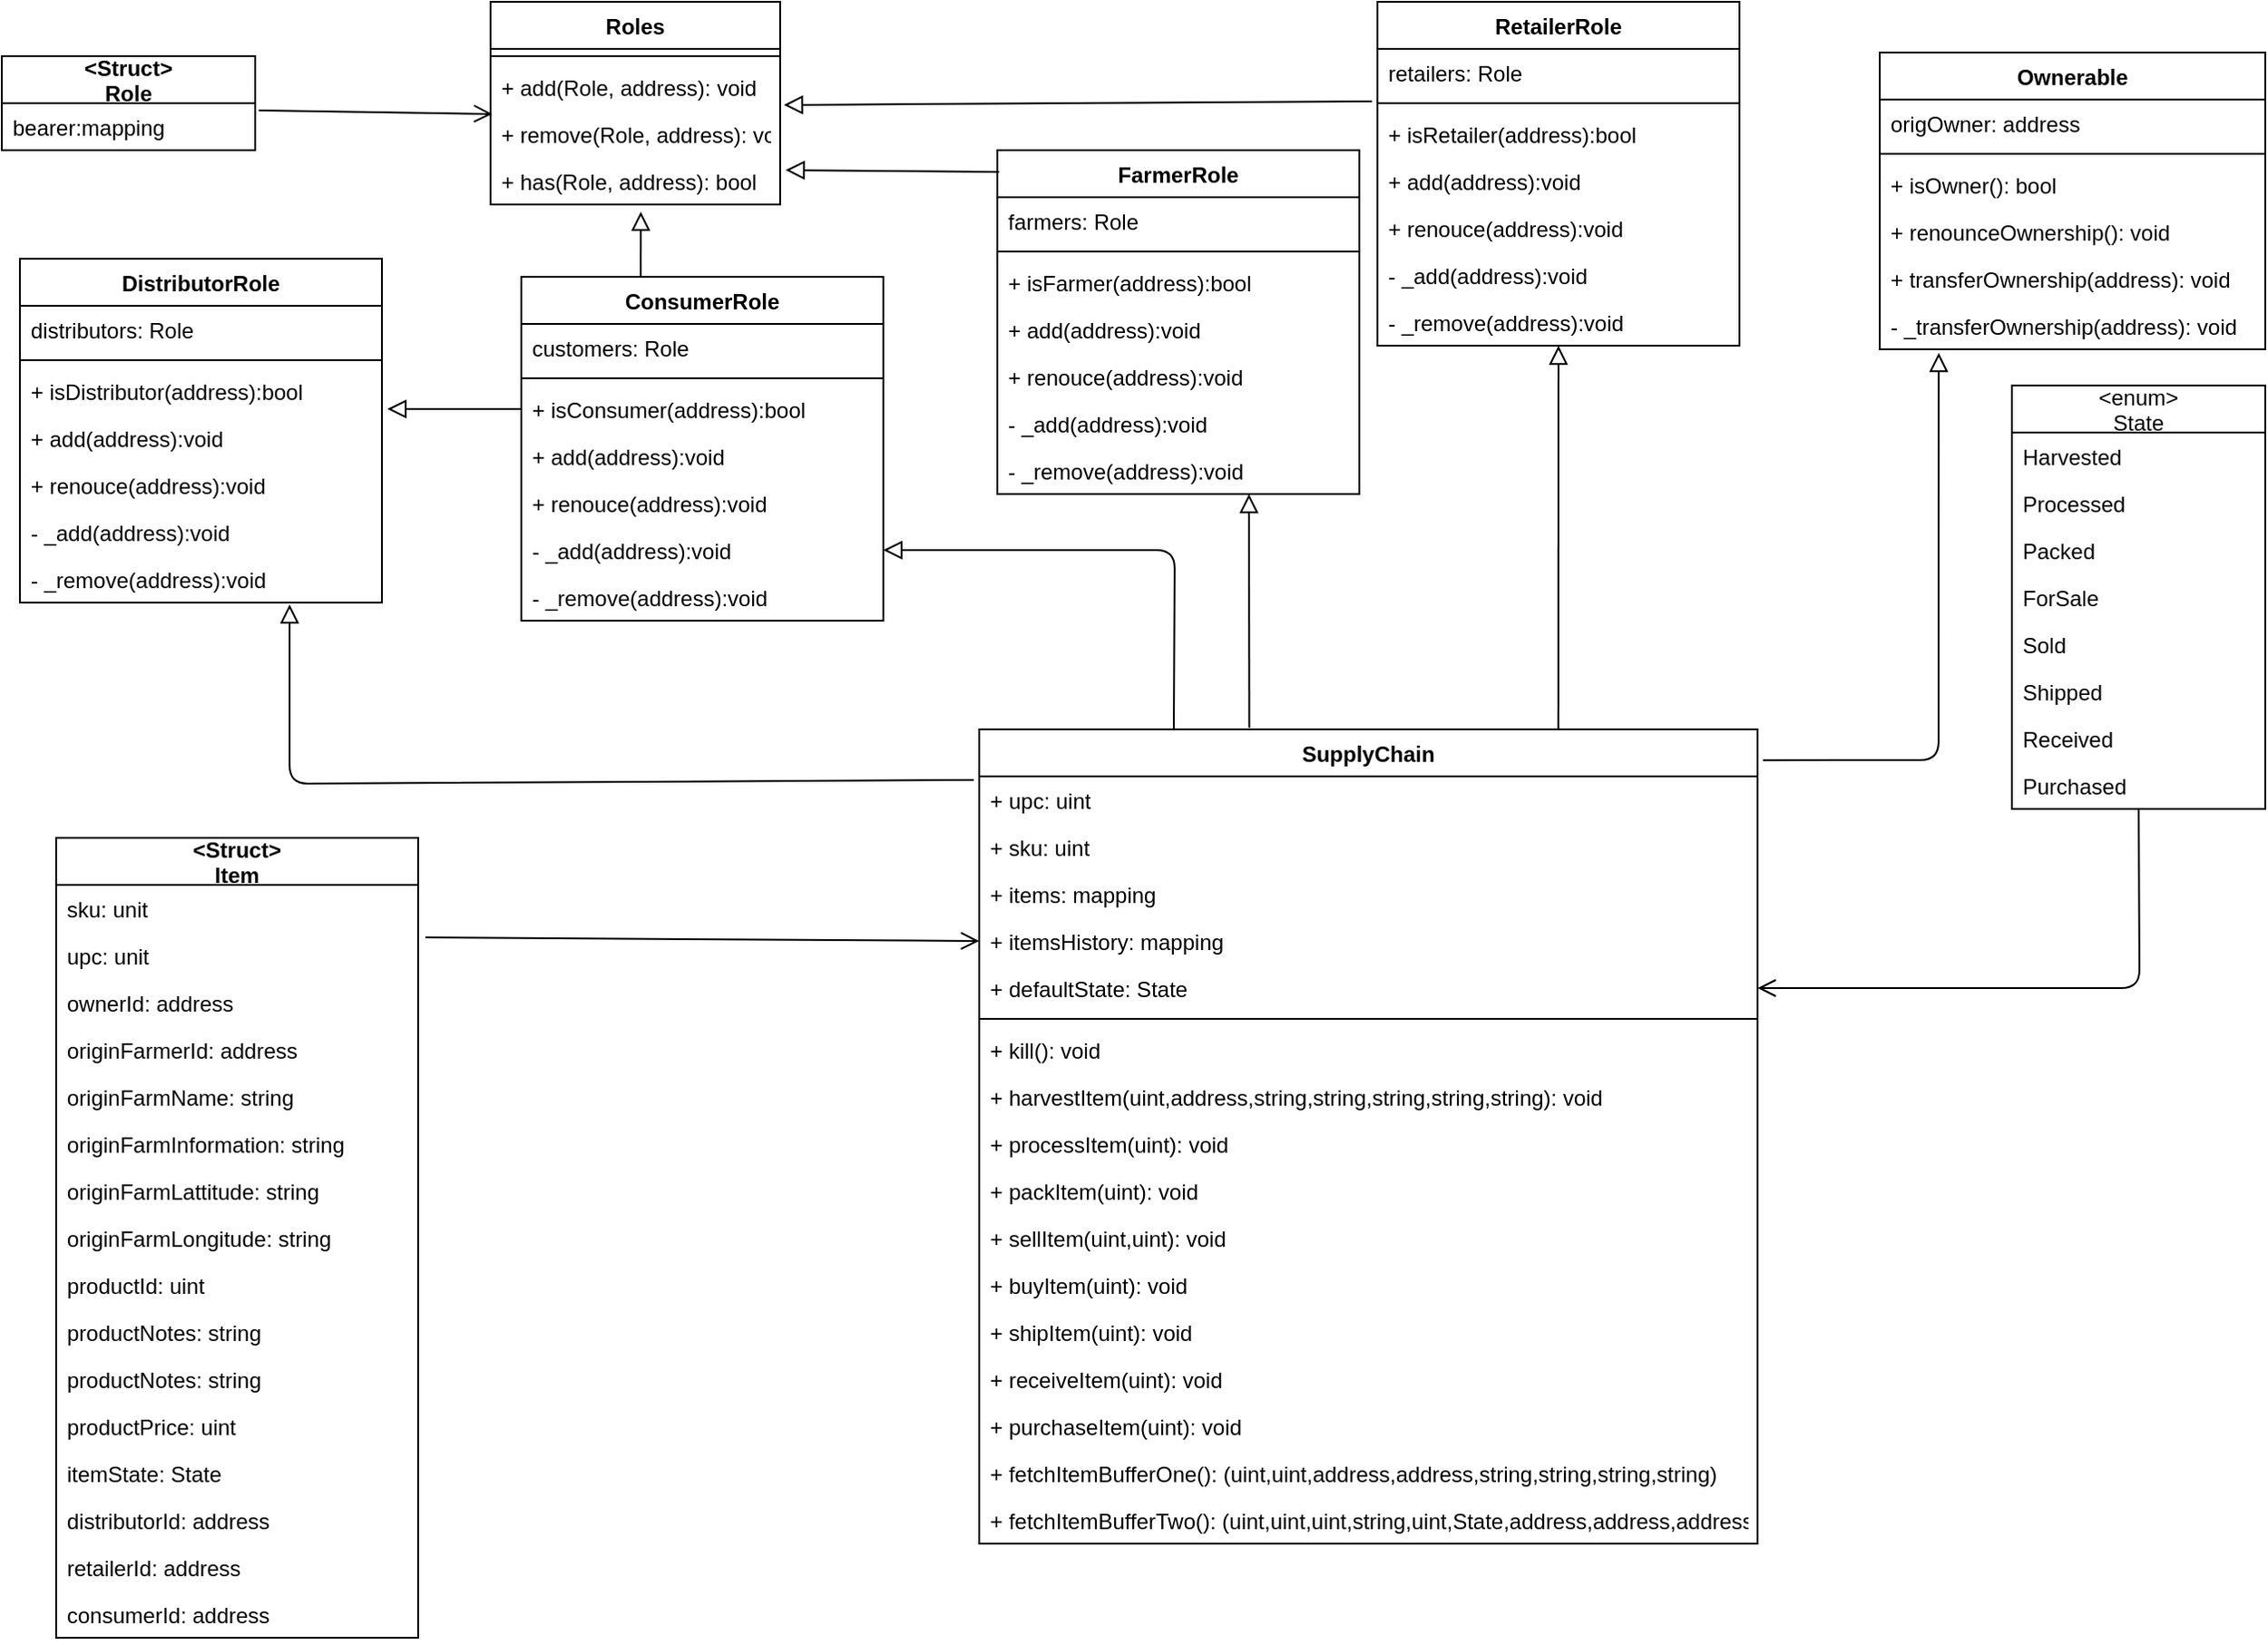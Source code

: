 <mxfile version="14.9.6" type="device"><diagram id="C5RBs43oDa-KdzZeNtuy" name="Page-1"><mxGraphModel dx="2249" dy="822" grid="1" gridSize="10" guides="1" tooltips="1" connect="1" arrows="1" fold="1" page="1" pageScale="1" pageWidth="827" pageHeight="1169" math="0" shadow="0"><root><mxCell id="WIyWlLk6GJQsqaUBKTNV-0"/><mxCell id="WIyWlLk6GJQsqaUBKTNV-1" parent="WIyWlLk6GJQsqaUBKTNV-0"/><mxCell id="5H7TeRMZDNJj12u2pfDY-5" value="Ownerable" style="swimlane;fontStyle=1;align=center;verticalAlign=top;childLayout=stackLayout;horizontal=1;startSize=26;horizontalStack=0;resizeParent=1;resizeParentMax=0;resizeLast=0;collapsible=1;marginBottom=0;" vertex="1" parent="WIyWlLk6GJQsqaUBKTNV-1"><mxGeometry x="237.5" y="66" width="213" height="164" as="geometry"/></mxCell><mxCell id="5H7TeRMZDNJj12u2pfDY-6" value="origOwner: address" style="text;strokeColor=none;fillColor=none;align=left;verticalAlign=top;spacingLeft=4;spacingRight=4;overflow=hidden;rotatable=0;points=[[0,0.5],[1,0.5]];portConstraint=eastwest;" vertex="1" parent="5H7TeRMZDNJj12u2pfDY-5"><mxGeometry y="26" width="213" height="26" as="geometry"/></mxCell><mxCell id="5H7TeRMZDNJj12u2pfDY-7" value="" style="line;strokeWidth=1;fillColor=none;align=left;verticalAlign=middle;spacingTop=-1;spacingLeft=3;spacingRight=3;rotatable=0;labelPosition=right;points=[];portConstraint=eastwest;" vertex="1" parent="5H7TeRMZDNJj12u2pfDY-5"><mxGeometry y="52" width="213" height="8" as="geometry"/></mxCell><mxCell id="5H7TeRMZDNJj12u2pfDY-8" value="+ isOwner(): bool&#10;" style="text;strokeColor=none;fillColor=none;align=left;verticalAlign=top;spacingLeft=4;spacingRight=4;overflow=hidden;rotatable=0;points=[[0,0.5],[1,0.5]];portConstraint=eastwest;" vertex="1" parent="5H7TeRMZDNJj12u2pfDY-5"><mxGeometry y="60" width="213" height="26" as="geometry"/></mxCell><mxCell id="5H7TeRMZDNJj12u2pfDY-11" value="+ renounceOwnership(): void" style="text;strokeColor=none;fillColor=none;align=left;verticalAlign=top;spacingLeft=4;spacingRight=4;overflow=hidden;rotatable=0;points=[[0,0.5],[1,0.5]];portConstraint=eastwest;" vertex="1" parent="5H7TeRMZDNJj12u2pfDY-5"><mxGeometry y="86" width="213" height="26" as="geometry"/></mxCell><mxCell id="5H7TeRMZDNJj12u2pfDY-12" value="+ transferOwnership(address): void" style="text;strokeColor=none;fillColor=none;align=left;verticalAlign=top;spacingLeft=4;spacingRight=4;overflow=hidden;rotatable=0;points=[[0,0.5],[1,0.5]];portConstraint=eastwest;" vertex="1" parent="5H7TeRMZDNJj12u2pfDY-5"><mxGeometry y="112" width="213" height="26" as="geometry"/></mxCell><mxCell id="5H7TeRMZDNJj12u2pfDY-13" value="- _transferOwnership(address): void" style="text;strokeColor=none;fillColor=none;align=left;verticalAlign=top;spacingLeft=4;spacingRight=4;overflow=hidden;rotatable=0;points=[[0,0.5],[1,0.5]];portConstraint=eastwest;" vertex="1" parent="5H7TeRMZDNJj12u2pfDY-5"><mxGeometry y="138" width="213" height="26" as="geometry"/></mxCell><mxCell id="5H7TeRMZDNJj12u2pfDY-21" value="Roles" style="swimlane;fontStyle=1;align=center;verticalAlign=top;childLayout=stackLayout;horizontal=1;startSize=26;horizontalStack=0;resizeParent=1;resizeParentMax=0;resizeLast=0;collapsible=1;marginBottom=0;" vertex="1" parent="WIyWlLk6GJQsqaUBKTNV-1"><mxGeometry x="-530" y="38" width="160" height="112" as="geometry"/></mxCell><mxCell id="5H7TeRMZDNJj12u2pfDY-23" value="" style="line;strokeWidth=1;fillColor=none;align=left;verticalAlign=middle;spacingTop=-1;spacingLeft=3;spacingRight=3;rotatable=0;labelPosition=right;points=[];portConstraint=eastwest;" vertex="1" parent="5H7TeRMZDNJj12u2pfDY-21"><mxGeometry y="26" width="160" height="8" as="geometry"/></mxCell><mxCell id="5H7TeRMZDNJj12u2pfDY-24" value="+ add(Role, address): void" style="text;strokeColor=none;fillColor=none;align=left;verticalAlign=top;spacingLeft=4;spacingRight=4;overflow=hidden;rotatable=0;points=[[0,0.5],[1,0.5]];portConstraint=eastwest;" vertex="1" parent="5H7TeRMZDNJj12u2pfDY-21"><mxGeometry y="34" width="160" height="26" as="geometry"/></mxCell><mxCell id="5H7TeRMZDNJj12u2pfDY-25" value="+ remove(Role, address): void" style="text;strokeColor=none;fillColor=none;align=left;verticalAlign=top;spacingLeft=4;spacingRight=4;overflow=hidden;rotatable=0;points=[[0,0.5],[1,0.5]];portConstraint=eastwest;" vertex="1" parent="5H7TeRMZDNJj12u2pfDY-21"><mxGeometry y="60" width="160" height="26" as="geometry"/></mxCell><mxCell id="5H7TeRMZDNJj12u2pfDY-26" value="+ has(Role, address): bool" style="text;strokeColor=none;fillColor=none;align=left;verticalAlign=top;spacingLeft=4;spacingRight=4;overflow=hidden;rotatable=0;points=[[0,0.5],[1,0.5]];portConstraint=eastwest;" vertex="1" parent="5H7TeRMZDNJj12u2pfDY-21"><mxGeometry y="86" width="160" height="26" as="geometry"/></mxCell><mxCell id="5H7TeRMZDNJj12u2pfDY-27" value="&lt;Struct&gt;&#10;Role" style="swimlane;fontStyle=1;childLayout=stackLayout;horizontal=1;startSize=26;fillColor=none;horizontalStack=0;resizeParent=1;resizeParentMax=0;resizeLast=0;collapsible=1;marginBottom=0;" vertex="1" parent="WIyWlLk6GJQsqaUBKTNV-1"><mxGeometry x="-800" y="68" width="140" height="52" as="geometry"/></mxCell><mxCell id="5H7TeRMZDNJj12u2pfDY-28" value="bearer:mapping" style="text;strokeColor=none;fillColor=none;align=left;verticalAlign=top;spacingLeft=4;spacingRight=4;overflow=hidden;rotatable=0;points=[[0,0.5],[1,0.5]];portConstraint=eastwest;" vertex="1" parent="5H7TeRMZDNJj12u2pfDY-27"><mxGeometry y="26" width="140" height="26" as="geometry"/></mxCell><mxCell id="5H7TeRMZDNJj12u2pfDY-31" value="ConsumerRole" style="swimlane;fontStyle=1;align=center;verticalAlign=top;childLayout=stackLayout;horizontal=1;startSize=26;horizontalStack=0;resizeParent=1;resizeParentMax=0;resizeLast=0;collapsible=1;marginBottom=0;" vertex="1" parent="WIyWlLk6GJQsqaUBKTNV-1"><mxGeometry x="-513" y="190" width="200" height="190" as="geometry"/></mxCell><mxCell id="5H7TeRMZDNJj12u2pfDY-32" value="customers: Role" style="text;strokeColor=none;fillColor=none;align=left;verticalAlign=top;spacingLeft=4;spacingRight=4;overflow=hidden;rotatable=0;points=[[0,0.5],[1,0.5]];portConstraint=eastwest;" vertex="1" parent="5H7TeRMZDNJj12u2pfDY-31"><mxGeometry y="26" width="200" height="26" as="geometry"/></mxCell><mxCell id="5H7TeRMZDNJj12u2pfDY-33" value="" style="line;strokeWidth=1;fillColor=none;align=left;verticalAlign=middle;spacingTop=-1;spacingLeft=3;spacingRight=3;rotatable=0;labelPosition=right;points=[];portConstraint=eastwest;" vertex="1" parent="5H7TeRMZDNJj12u2pfDY-31"><mxGeometry y="52" width="200" height="8" as="geometry"/></mxCell><mxCell id="5H7TeRMZDNJj12u2pfDY-39" value="+ isConsumer(address):bool" style="text;strokeColor=none;fillColor=none;align=left;verticalAlign=top;spacingLeft=4;spacingRight=4;overflow=hidden;rotatable=0;points=[[0,0.5],[1,0.5]];portConstraint=eastwest;" vertex="1" parent="5H7TeRMZDNJj12u2pfDY-31"><mxGeometry y="60" width="200" height="26" as="geometry"/></mxCell><mxCell id="5H7TeRMZDNJj12u2pfDY-34" value="+ add(address):void&#10;" style="text;strokeColor=none;fillColor=none;align=left;verticalAlign=top;spacingLeft=4;spacingRight=4;overflow=hidden;rotatable=0;points=[[0,0.5],[1,0.5]];portConstraint=eastwest;" vertex="1" parent="5H7TeRMZDNJj12u2pfDY-31"><mxGeometry y="86" width="200" height="26" as="geometry"/></mxCell><mxCell id="5H7TeRMZDNJj12u2pfDY-41" value="+ renouce(address):void" style="text;strokeColor=none;fillColor=none;align=left;verticalAlign=top;spacingLeft=4;spacingRight=4;overflow=hidden;rotatable=0;points=[[0,0.5],[1,0.5]];portConstraint=eastwest;" vertex="1" parent="5H7TeRMZDNJj12u2pfDY-31"><mxGeometry y="112" width="200" height="26" as="geometry"/></mxCell><mxCell id="5H7TeRMZDNJj12u2pfDY-40" value="- _add(address):void" style="text;strokeColor=none;fillColor=none;align=left;verticalAlign=top;spacingLeft=4;spacingRight=4;overflow=hidden;rotatable=0;points=[[0,0.5],[1,0.5]];portConstraint=eastwest;" vertex="1" parent="5H7TeRMZDNJj12u2pfDY-31"><mxGeometry y="138" width="200" height="26" as="geometry"/></mxCell><mxCell id="5H7TeRMZDNJj12u2pfDY-42" value="- _remove(address):void" style="text;strokeColor=none;fillColor=none;align=left;verticalAlign=top;spacingLeft=4;spacingRight=4;overflow=hidden;rotatable=0;points=[[0,0.5],[1,0.5]];portConstraint=eastwest;" vertex="1" parent="5H7TeRMZDNJj12u2pfDY-31"><mxGeometry y="164" width="200" height="26" as="geometry"/></mxCell><mxCell id="5H7TeRMZDNJj12u2pfDY-43" value="DistributorRole" style="swimlane;fontStyle=1;align=center;verticalAlign=top;childLayout=stackLayout;horizontal=1;startSize=26;horizontalStack=0;resizeParent=1;resizeParentMax=0;resizeLast=0;collapsible=1;marginBottom=0;" vertex="1" parent="WIyWlLk6GJQsqaUBKTNV-1"><mxGeometry x="-790" y="180" width="200" height="190" as="geometry"/></mxCell><mxCell id="5H7TeRMZDNJj12u2pfDY-44" value="distributors: Role" style="text;strokeColor=none;fillColor=none;align=left;verticalAlign=top;spacingLeft=4;spacingRight=4;overflow=hidden;rotatable=0;points=[[0,0.5],[1,0.5]];portConstraint=eastwest;" vertex="1" parent="5H7TeRMZDNJj12u2pfDY-43"><mxGeometry y="26" width="200" height="26" as="geometry"/></mxCell><mxCell id="5H7TeRMZDNJj12u2pfDY-45" value="" style="line;strokeWidth=1;fillColor=none;align=left;verticalAlign=middle;spacingTop=-1;spacingLeft=3;spacingRight=3;rotatable=0;labelPosition=right;points=[];portConstraint=eastwest;" vertex="1" parent="5H7TeRMZDNJj12u2pfDY-43"><mxGeometry y="52" width="200" height="8" as="geometry"/></mxCell><mxCell id="5H7TeRMZDNJj12u2pfDY-46" value="+ isDistributor(address):bool" style="text;strokeColor=none;fillColor=none;align=left;verticalAlign=top;spacingLeft=4;spacingRight=4;overflow=hidden;rotatable=0;points=[[0,0.5],[1,0.5]];portConstraint=eastwest;" vertex="1" parent="5H7TeRMZDNJj12u2pfDY-43"><mxGeometry y="60" width="200" height="26" as="geometry"/></mxCell><mxCell id="5H7TeRMZDNJj12u2pfDY-47" value="+ add(address):void&#10;" style="text;strokeColor=none;fillColor=none;align=left;verticalAlign=top;spacingLeft=4;spacingRight=4;overflow=hidden;rotatable=0;points=[[0,0.5],[1,0.5]];portConstraint=eastwest;" vertex="1" parent="5H7TeRMZDNJj12u2pfDY-43"><mxGeometry y="86" width="200" height="26" as="geometry"/></mxCell><mxCell id="5H7TeRMZDNJj12u2pfDY-48" value="+ renouce(address):void" style="text;strokeColor=none;fillColor=none;align=left;verticalAlign=top;spacingLeft=4;spacingRight=4;overflow=hidden;rotatable=0;points=[[0,0.5],[1,0.5]];portConstraint=eastwest;" vertex="1" parent="5H7TeRMZDNJj12u2pfDY-43"><mxGeometry y="112" width="200" height="26" as="geometry"/></mxCell><mxCell id="5H7TeRMZDNJj12u2pfDY-49" value="- _add(address):void" style="text;strokeColor=none;fillColor=none;align=left;verticalAlign=top;spacingLeft=4;spacingRight=4;overflow=hidden;rotatable=0;points=[[0,0.5],[1,0.5]];portConstraint=eastwest;" vertex="1" parent="5H7TeRMZDNJj12u2pfDY-43"><mxGeometry y="138" width="200" height="26" as="geometry"/></mxCell><mxCell id="5H7TeRMZDNJj12u2pfDY-50" value="- _remove(address):void" style="text;strokeColor=none;fillColor=none;align=left;verticalAlign=top;spacingLeft=4;spacingRight=4;overflow=hidden;rotatable=0;points=[[0,0.5],[1,0.5]];portConstraint=eastwest;" vertex="1" parent="5H7TeRMZDNJj12u2pfDY-43"><mxGeometry y="164" width="200" height="26" as="geometry"/></mxCell><mxCell id="5H7TeRMZDNJj12u2pfDY-51" value="RetailerRole" style="swimlane;fontStyle=1;align=center;verticalAlign=top;childLayout=stackLayout;horizontal=1;startSize=26;horizontalStack=0;resizeParent=1;resizeParentMax=0;resizeLast=0;collapsible=1;marginBottom=0;" vertex="1" parent="WIyWlLk6GJQsqaUBKTNV-1"><mxGeometry x="-40" y="38" width="200" height="190" as="geometry"/></mxCell><mxCell id="5H7TeRMZDNJj12u2pfDY-52" value="retailers: Role" style="text;strokeColor=none;fillColor=none;align=left;verticalAlign=top;spacingLeft=4;spacingRight=4;overflow=hidden;rotatable=0;points=[[0,0.5],[1,0.5]];portConstraint=eastwest;" vertex="1" parent="5H7TeRMZDNJj12u2pfDY-51"><mxGeometry y="26" width="200" height="26" as="geometry"/></mxCell><mxCell id="5H7TeRMZDNJj12u2pfDY-53" value="" style="line;strokeWidth=1;fillColor=none;align=left;verticalAlign=middle;spacingTop=-1;spacingLeft=3;spacingRight=3;rotatable=0;labelPosition=right;points=[];portConstraint=eastwest;" vertex="1" parent="5H7TeRMZDNJj12u2pfDY-51"><mxGeometry y="52" width="200" height="8" as="geometry"/></mxCell><mxCell id="5H7TeRMZDNJj12u2pfDY-54" value="+ isRetailer(address):bool" style="text;strokeColor=none;fillColor=none;align=left;verticalAlign=top;spacingLeft=4;spacingRight=4;overflow=hidden;rotatable=0;points=[[0,0.5],[1,0.5]];portConstraint=eastwest;" vertex="1" parent="5H7TeRMZDNJj12u2pfDY-51"><mxGeometry y="60" width="200" height="26" as="geometry"/></mxCell><mxCell id="5H7TeRMZDNJj12u2pfDY-55" value="+ add(address):void&#10;" style="text;strokeColor=none;fillColor=none;align=left;verticalAlign=top;spacingLeft=4;spacingRight=4;overflow=hidden;rotatable=0;points=[[0,0.5],[1,0.5]];portConstraint=eastwest;" vertex="1" parent="5H7TeRMZDNJj12u2pfDY-51"><mxGeometry y="86" width="200" height="26" as="geometry"/></mxCell><mxCell id="5H7TeRMZDNJj12u2pfDY-56" value="+ renouce(address):void" style="text;strokeColor=none;fillColor=none;align=left;verticalAlign=top;spacingLeft=4;spacingRight=4;overflow=hidden;rotatable=0;points=[[0,0.5],[1,0.5]];portConstraint=eastwest;" vertex="1" parent="5H7TeRMZDNJj12u2pfDY-51"><mxGeometry y="112" width="200" height="26" as="geometry"/></mxCell><mxCell id="5H7TeRMZDNJj12u2pfDY-57" value="- _add(address):void" style="text;strokeColor=none;fillColor=none;align=left;verticalAlign=top;spacingLeft=4;spacingRight=4;overflow=hidden;rotatable=0;points=[[0,0.5],[1,0.5]];portConstraint=eastwest;" vertex="1" parent="5H7TeRMZDNJj12u2pfDY-51"><mxGeometry y="138" width="200" height="26" as="geometry"/></mxCell><mxCell id="5H7TeRMZDNJj12u2pfDY-58" value="- _remove(address):void" style="text;strokeColor=none;fillColor=none;align=left;verticalAlign=top;spacingLeft=4;spacingRight=4;overflow=hidden;rotatable=0;points=[[0,0.5],[1,0.5]];portConstraint=eastwest;" vertex="1" parent="5H7TeRMZDNJj12u2pfDY-51"><mxGeometry y="164" width="200" height="26" as="geometry"/></mxCell><mxCell id="5H7TeRMZDNJj12u2pfDY-59" value="FarmerRole" style="swimlane;fontStyle=1;align=center;verticalAlign=top;childLayout=stackLayout;horizontal=1;startSize=26;horizontalStack=0;resizeParent=1;resizeParentMax=0;resizeLast=0;collapsible=1;marginBottom=0;" vertex="1" parent="WIyWlLk6GJQsqaUBKTNV-1"><mxGeometry x="-250" y="120" width="200" height="190" as="geometry"/></mxCell><mxCell id="5H7TeRMZDNJj12u2pfDY-60" value="farmers: Role" style="text;strokeColor=none;fillColor=none;align=left;verticalAlign=top;spacingLeft=4;spacingRight=4;overflow=hidden;rotatable=0;points=[[0,0.5],[1,0.5]];portConstraint=eastwest;" vertex="1" parent="5H7TeRMZDNJj12u2pfDY-59"><mxGeometry y="26" width="200" height="26" as="geometry"/></mxCell><mxCell id="5H7TeRMZDNJj12u2pfDY-61" value="" style="line;strokeWidth=1;fillColor=none;align=left;verticalAlign=middle;spacingTop=-1;spacingLeft=3;spacingRight=3;rotatable=0;labelPosition=right;points=[];portConstraint=eastwest;" vertex="1" parent="5H7TeRMZDNJj12u2pfDY-59"><mxGeometry y="52" width="200" height="8" as="geometry"/></mxCell><mxCell id="5H7TeRMZDNJj12u2pfDY-62" value="+ isFarmer(address):bool" style="text;strokeColor=none;fillColor=none;align=left;verticalAlign=top;spacingLeft=4;spacingRight=4;overflow=hidden;rotatable=0;points=[[0,0.5],[1,0.5]];portConstraint=eastwest;" vertex="1" parent="5H7TeRMZDNJj12u2pfDY-59"><mxGeometry y="60" width="200" height="26" as="geometry"/></mxCell><mxCell id="5H7TeRMZDNJj12u2pfDY-63" value="+ add(address):void&#10;" style="text;strokeColor=none;fillColor=none;align=left;verticalAlign=top;spacingLeft=4;spacingRight=4;overflow=hidden;rotatable=0;points=[[0,0.5],[1,0.5]];portConstraint=eastwest;" vertex="1" parent="5H7TeRMZDNJj12u2pfDY-59"><mxGeometry y="86" width="200" height="26" as="geometry"/></mxCell><mxCell id="5H7TeRMZDNJj12u2pfDY-64" value="+ renouce(address):void" style="text;strokeColor=none;fillColor=none;align=left;verticalAlign=top;spacingLeft=4;spacingRight=4;overflow=hidden;rotatable=0;points=[[0,0.5],[1,0.5]];portConstraint=eastwest;" vertex="1" parent="5H7TeRMZDNJj12u2pfDY-59"><mxGeometry y="112" width="200" height="26" as="geometry"/></mxCell><mxCell id="5H7TeRMZDNJj12u2pfDY-65" value="- _add(address):void" style="text;strokeColor=none;fillColor=none;align=left;verticalAlign=top;spacingLeft=4;spacingRight=4;overflow=hidden;rotatable=0;points=[[0,0.5],[1,0.5]];portConstraint=eastwest;" vertex="1" parent="5H7TeRMZDNJj12u2pfDY-59"><mxGeometry y="138" width="200" height="26" as="geometry"/></mxCell><mxCell id="5H7TeRMZDNJj12u2pfDY-66" value="- _remove(address):void" style="text;strokeColor=none;fillColor=none;align=left;verticalAlign=top;spacingLeft=4;spacingRight=4;overflow=hidden;rotatable=0;points=[[0,0.5],[1,0.5]];portConstraint=eastwest;" vertex="1" parent="5H7TeRMZDNJj12u2pfDY-59"><mxGeometry y="164" width="200" height="26" as="geometry"/></mxCell><mxCell id="5H7TeRMZDNJj12u2pfDY-67" value="SupplyChain" style="swimlane;fontStyle=1;align=center;verticalAlign=top;childLayout=stackLayout;horizontal=1;startSize=26;horizontalStack=0;resizeParent=1;resizeParentMax=0;resizeLast=0;collapsible=1;marginBottom=0;" vertex="1" parent="WIyWlLk6GJQsqaUBKTNV-1"><mxGeometry x="-260" y="440" width="430" height="450" as="geometry"/></mxCell><mxCell id="5H7TeRMZDNJj12u2pfDY-68" value="+ upc: uint" style="text;strokeColor=none;fillColor=none;align=left;verticalAlign=top;spacingLeft=4;spacingRight=4;overflow=hidden;rotatable=0;points=[[0,0.5],[1,0.5]];portConstraint=eastwest;" vertex="1" parent="5H7TeRMZDNJj12u2pfDY-67"><mxGeometry y="26" width="430" height="26" as="geometry"/></mxCell><mxCell id="5H7TeRMZDNJj12u2pfDY-71" value="+ sku: uint" style="text;strokeColor=none;fillColor=none;align=left;verticalAlign=top;spacingLeft=4;spacingRight=4;overflow=hidden;rotatable=0;points=[[0,0.5],[1,0.5]];portConstraint=eastwest;" vertex="1" parent="5H7TeRMZDNJj12u2pfDY-67"><mxGeometry y="52" width="430" height="26" as="geometry"/></mxCell><mxCell id="5H7TeRMZDNJj12u2pfDY-72" value="+ items: mapping" style="text;strokeColor=none;fillColor=none;align=left;verticalAlign=top;spacingLeft=4;spacingRight=4;overflow=hidden;rotatable=0;points=[[0,0.5],[1,0.5]];portConstraint=eastwest;" vertex="1" parent="5H7TeRMZDNJj12u2pfDY-67"><mxGeometry y="78" width="430" height="26" as="geometry"/></mxCell><mxCell id="5H7TeRMZDNJj12u2pfDY-74" value="+ itemsHistory: mapping" style="text;strokeColor=none;fillColor=none;align=left;verticalAlign=top;spacingLeft=4;spacingRight=4;overflow=hidden;rotatable=0;points=[[0,0.5],[1,0.5]];portConstraint=eastwest;" vertex="1" parent="5H7TeRMZDNJj12u2pfDY-67"><mxGeometry y="104" width="430" height="26" as="geometry"/></mxCell><mxCell id="5H7TeRMZDNJj12u2pfDY-73" value="+ defaultState: State" style="text;strokeColor=none;fillColor=none;align=left;verticalAlign=top;spacingLeft=4;spacingRight=4;overflow=hidden;rotatable=0;points=[[0,0.5],[1,0.5]];portConstraint=eastwest;" vertex="1" parent="5H7TeRMZDNJj12u2pfDY-67"><mxGeometry y="130" width="430" height="26" as="geometry"/></mxCell><mxCell id="5H7TeRMZDNJj12u2pfDY-69" value="" style="line;strokeWidth=1;fillColor=none;align=left;verticalAlign=middle;spacingTop=-1;spacingLeft=3;spacingRight=3;rotatable=0;labelPosition=right;points=[];portConstraint=eastwest;" vertex="1" parent="5H7TeRMZDNJj12u2pfDY-67"><mxGeometry y="156" width="430" height="8" as="geometry"/></mxCell><mxCell id="5H7TeRMZDNJj12u2pfDY-70" value="+ kill(): void" style="text;strokeColor=none;fillColor=none;align=left;verticalAlign=top;spacingLeft=4;spacingRight=4;overflow=hidden;rotatable=0;points=[[0,0.5],[1,0.5]];portConstraint=eastwest;" vertex="1" parent="5H7TeRMZDNJj12u2pfDY-67"><mxGeometry y="164" width="430" height="26" as="geometry"/></mxCell><mxCell id="5H7TeRMZDNJj12u2pfDY-101" value="+ harvestItem(uint,address,string,string,string,string,string): void" style="text;strokeColor=none;fillColor=none;align=left;verticalAlign=top;spacingLeft=4;spacingRight=4;overflow=hidden;rotatable=0;points=[[0,0.5],[1,0.5]];portConstraint=eastwest;" vertex="1" parent="5H7TeRMZDNJj12u2pfDY-67"><mxGeometry y="190" width="430" height="26" as="geometry"/></mxCell><mxCell id="5H7TeRMZDNJj12u2pfDY-102" value="+ processItem(uint): void" style="text;strokeColor=none;fillColor=none;align=left;verticalAlign=top;spacingLeft=4;spacingRight=4;overflow=hidden;rotatable=0;points=[[0,0.5],[1,0.5]];portConstraint=eastwest;" vertex="1" parent="5H7TeRMZDNJj12u2pfDY-67"><mxGeometry y="216" width="430" height="26" as="geometry"/></mxCell><mxCell id="5H7TeRMZDNJj12u2pfDY-104" value="+ packItem(uint): void" style="text;strokeColor=none;fillColor=none;align=left;verticalAlign=top;spacingLeft=4;spacingRight=4;overflow=hidden;rotatable=0;points=[[0,0.5],[1,0.5]];portConstraint=eastwest;" vertex="1" parent="5H7TeRMZDNJj12u2pfDY-67"><mxGeometry y="242" width="430" height="26" as="geometry"/></mxCell><mxCell id="5H7TeRMZDNJj12u2pfDY-105" value="+ sellItem(uint,uint): void" style="text;strokeColor=none;fillColor=none;align=left;verticalAlign=top;spacingLeft=4;spacingRight=4;overflow=hidden;rotatable=0;points=[[0,0.5],[1,0.5]];portConstraint=eastwest;" vertex="1" parent="5H7TeRMZDNJj12u2pfDY-67"><mxGeometry y="268" width="430" height="26" as="geometry"/></mxCell><mxCell id="5H7TeRMZDNJj12u2pfDY-106" value="+ buyItem(uint): void" style="text;strokeColor=none;fillColor=none;align=left;verticalAlign=top;spacingLeft=4;spacingRight=4;overflow=hidden;rotatable=0;points=[[0,0.5],[1,0.5]];portConstraint=eastwest;" vertex="1" parent="5H7TeRMZDNJj12u2pfDY-67"><mxGeometry y="294" width="430" height="26" as="geometry"/></mxCell><mxCell id="5H7TeRMZDNJj12u2pfDY-103" value="+ shipItem(uint): void" style="text;strokeColor=none;fillColor=none;align=left;verticalAlign=top;spacingLeft=4;spacingRight=4;overflow=hidden;rotatable=0;points=[[0,0.5],[1,0.5]];portConstraint=eastwest;" vertex="1" parent="5H7TeRMZDNJj12u2pfDY-67"><mxGeometry y="320" width="430" height="26" as="geometry"/></mxCell><mxCell id="5H7TeRMZDNJj12u2pfDY-108" value="+ receiveItem(uint): void" style="text;strokeColor=none;fillColor=none;align=left;verticalAlign=top;spacingLeft=4;spacingRight=4;overflow=hidden;rotatable=0;points=[[0,0.5],[1,0.5]];portConstraint=eastwest;" vertex="1" parent="5H7TeRMZDNJj12u2pfDY-67"><mxGeometry y="346" width="430" height="26" as="geometry"/></mxCell><mxCell id="5H7TeRMZDNJj12u2pfDY-109" value="+ purchaseItem(uint): void" style="text;strokeColor=none;fillColor=none;align=left;verticalAlign=top;spacingLeft=4;spacingRight=4;overflow=hidden;rotatable=0;points=[[0,0.5],[1,0.5]];portConstraint=eastwest;" vertex="1" parent="5H7TeRMZDNJj12u2pfDY-67"><mxGeometry y="372" width="430" height="26" as="geometry"/></mxCell><mxCell id="5H7TeRMZDNJj12u2pfDY-107" value="+ fetchItemBufferOne(): (uint,uint,address,address,string,string,string,string)" style="text;strokeColor=none;fillColor=none;align=left;verticalAlign=top;spacingLeft=4;spacingRight=4;overflow=hidden;rotatable=0;points=[[0,0.5],[1,0.5]];portConstraint=eastwest;" vertex="1" parent="5H7TeRMZDNJj12u2pfDY-67"><mxGeometry y="398" width="430" height="26" as="geometry"/></mxCell><mxCell id="5H7TeRMZDNJj12u2pfDY-110" value="+ fetchItemBufferTwo(): (uint,uint,uint,string,uint,State,address,address,address)" style="text;strokeColor=none;fillColor=none;align=left;verticalAlign=top;spacingLeft=4;spacingRight=4;overflow=hidden;rotatable=0;points=[[0,0.5],[1,0.5]];portConstraint=eastwest;" vertex="1" parent="5H7TeRMZDNJj12u2pfDY-67"><mxGeometry y="424" width="430" height="26" as="geometry"/></mxCell><mxCell id="5H7TeRMZDNJj12u2pfDY-75" value="&lt;enum&gt;&#10;State" style="swimlane;fontStyle=0;childLayout=stackLayout;horizontal=1;startSize=26;fillColor=none;horizontalStack=0;resizeParent=1;resizeParentMax=0;resizeLast=0;collapsible=1;marginBottom=0;" vertex="1" parent="WIyWlLk6GJQsqaUBKTNV-1"><mxGeometry x="310.5" y="250" width="140" height="234" as="geometry"/></mxCell><mxCell id="5H7TeRMZDNJj12u2pfDY-76" value="Harvested" style="text;strokeColor=none;fillColor=none;align=left;verticalAlign=top;spacingLeft=4;spacingRight=4;overflow=hidden;rotatable=0;points=[[0,0.5],[1,0.5]];portConstraint=eastwest;" vertex="1" parent="5H7TeRMZDNJj12u2pfDY-75"><mxGeometry y="26" width="140" height="26" as="geometry"/></mxCell><mxCell id="5H7TeRMZDNJj12u2pfDY-77" value="Processed" style="text;strokeColor=none;fillColor=none;align=left;verticalAlign=top;spacingLeft=4;spacingRight=4;overflow=hidden;rotatable=0;points=[[0,0.5],[1,0.5]];portConstraint=eastwest;" vertex="1" parent="5H7TeRMZDNJj12u2pfDY-75"><mxGeometry y="52" width="140" height="26" as="geometry"/></mxCell><mxCell id="5H7TeRMZDNJj12u2pfDY-78" value="Packed" style="text;strokeColor=none;fillColor=none;align=left;verticalAlign=top;spacingLeft=4;spacingRight=4;overflow=hidden;rotatable=0;points=[[0,0.5],[1,0.5]];portConstraint=eastwest;" vertex="1" parent="5H7TeRMZDNJj12u2pfDY-75"><mxGeometry y="78" width="140" height="26" as="geometry"/></mxCell><mxCell id="5H7TeRMZDNJj12u2pfDY-79" value="ForSale" style="text;strokeColor=none;fillColor=none;align=left;verticalAlign=top;spacingLeft=4;spacingRight=4;overflow=hidden;rotatable=0;points=[[0,0.5],[1,0.5]];portConstraint=eastwest;" vertex="1" parent="5H7TeRMZDNJj12u2pfDY-75"><mxGeometry y="104" width="140" height="26" as="geometry"/></mxCell><mxCell id="5H7TeRMZDNJj12u2pfDY-80" value="Sold" style="text;strokeColor=none;fillColor=none;align=left;verticalAlign=top;spacingLeft=4;spacingRight=4;overflow=hidden;rotatable=0;points=[[0,0.5],[1,0.5]];portConstraint=eastwest;" vertex="1" parent="5H7TeRMZDNJj12u2pfDY-75"><mxGeometry y="130" width="140" height="26" as="geometry"/></mxCell><mxCell id="5H7TeRMZDNJj12u2pfDY-82" value="Shipped" style="text;strokeColor=none;fillColor=none;align=left;verticalAlign=top;spacingLeft=4;spacingRight=4;overflow=hidden;rotatable=0;points=[[0,0.5],[1,0.5]];portConstraint=eastwest;" vertex="1" parent="5H7TeRMZDNJj12u2pfDY-75"><mxGeometry y="156" width="140" height="26" as="geometry"/></mxCell><mxCell id="5H7TeRMZDNJj12u2pfDY-83" value="Received" style="text;strokeColor=none;fillColor=none;align=left;verticalAlign=top;spacingLeft=4;spacingRight=4;overflow=hidden;rotatable=0;points=[[0,0.5],[1,0.5]];portConstraint=eastwest;" vertex="1" parent="5H7TeRMZDNJj12u2pfDY-75"><mxGeometry y="182" width="140" height="26" as="geometry"/></mxCell><mxCell id="5H7TeRMZDNJj12u2pfDY-81" value="Purchased" style="text;strokeColor=none;fillColor=none;align=left;verticalAlign=top;spacingLeft=4;spacingRight=4;overflow=hidden;rotatable=0;points=[[0,0.5],[1,0.5]];portConstraint=eastwest;" vertex="1" parent="5H7TeRMZDNJj12u2pfDY-75"><mxGeometry y="208" width="140" height="26" as="geometry"/></mxCell><mxCell id="5H7TeRMZDNJj12u2pfDY-84" value="&lt;Struct&gt;&#10;Item" style="swimlane;fontStyle=1;childLayout=stackLayout;horizontal=1;startSize=26;fillColor=none;horizontalStack=0;resizeParent=1;resizeParentMax=0;resizeLast=0;collapsible=1;marginBottom=0;" vertex="1" parent="WIyWlLk6GJQsqaUBKTNV-1"><mxGeometry x="-770" y="500" width="200" height="442" as="geometry"/></mxCell><mxCell id="5H7TeRMZDNJj12u2pfDY-85" value="sku: unit" style="text;strokeColor=none;fillColor=none;align=left;verticalAlign=top;spacingLeft=4;spacingRight=4;overflow=hidden;rotatable=0;points=[[0,0.5],[1,0.5]];portConstraint=eastwest;" vertex="1" parent="5H7TeRMZDNJj12u2pfDY-84"><mxGeometry y="26" width="200" height="26" as="geometry"/></mxCell><mxCell id="5H7TeRMZDNJj12u2pfDY-86" value="upc: unit" style="text;strokeColor=none;fillColor=none;align=left;verticalAlign=top;spacingLeft=4;spacingRight=4;overflow=hidden;rotatable=0;points=[[0,0.5],[1,0.5]];portConstraint=eastwest;" vertex="1" parent="5H7TeRMZDNJj12u2pfDY-84"><mxGeometry y="52" width="200" height="26" as="geometry"/></mxCell><mxCell id="5H7TeRMZDNJj12u2pfDY-88" value="ownerId: address" style="text;strokeColor=none;fillColor=none;align=left;verticalAlign=top;spacingLeft=4;spacingRight=4;overflow=hidden;rotatable=0;points=[[0,0.5],[1,0.5]];portConstraint=eastwest;" vertex="1" parent="5H7TeRMZDNJj12u2pfDY-84"><mxGeometry y="78" width="200" height="26" as="geometry"/></mxCell><mxCell id="5H7TeRMZDNJj12u2pfDY-87" value="originFarmerId: address" style="text;strokeColor=none;fillColor=none;align=left;verticalAlign=top;spacingLeft=4;spacingRight=4;overflow=hidden;rotatable=0;points=[[0,0.5],[1,0.5]];portConstraint=eastwest;" vertex="1" parent="5H7TeRMZDNJj12u2pfDY-84"><mxGeometry y="104" width="200" height="26" as="geometry"/></mxCell><mxCell id="5H7TeRMZDNJj12u2pfDY-89" value="originFarmName: string" style="text;strokeColor=none;fillColor=none;align=left;verticalAlign=top;spacingLeft=4;spacingRight=4;overflow=hidden;rotatable=0;points=[[0,0.5],[1,0.5]];portConstraint=eastwest;" vertex="1" parent="5H7TeRMZDNJj12u2pfDY-84"><mxGeometry y="130" width="200" height="26" as="geometry"/></mxCell><mxCell id="5H7TeRMZDNJj12u2pfDY-90" value="originFarmInformation: string" style="text;strokeColor=none;fillColor=none;align=left;verticalAlign=top;spacingLeft=4;spacingRight=4;overflow=hidden;rotatable=0;points=[[0,0.5],[1,0.5]];portConstraint=eastwest;" vertex="1" parent="5H7TeRMZDNJj12u2pfDY-84"><mxGeometry y="156" width="200" height="26" as="geometry"/></mxCell><mxCell id="5H7TeRMZDNJj12u2pfDY-91" value="originFarmLattitude: string" style="text;strokeColor=none;fillColor=none;align=left;verticalAlign=top;spacingLeft=4;spacingRight=4;overflow=hidden;rotatable=0;points=[[0,0.5],[1,0.5]];portConstraint=eastwest;" vertex="1" parent="5H7TeRMZDNJj12u2pfDY-84"><mxGeometry y="182" width="200" height="26" as="geometry"/></mxCell><mxCell id="5H7TeRMZDNJj12u2pfDY-92" value="originFarmLongitude: string" style="text;strokeColor=none;fillColor=none;align=left;verticalAlign=top;spacingLeft=4;spacingRight=4;overflow=hidden;rotatable=0;points=[[0,0.5],[1,0.5]];portConstraint=eastwest;" vertex="1" parent="5H7TeRMZDNJj12u2pfDY-84"><mxGeometry y="208" width="200" height="26" as="geometry"/></mxCell><mxCell id="5H7TeRMZDNJj12u2pfDY-94" value="productId: uint" style="text;strokeColor=none;fillColor=none;align=left;verticalAlign=top;spacingLeft=4;spacingRight=4;overflow=hidden;rotatable=0;points=[[0,0.5],[1,0.5]];portConstraint=eastwest;" vertex="1" parent="5H7TeRMZDNJj12u2pfDY-84"><mxGeometry y="234" width="200" height="26" as="geometry"/></mxCell><mxCell id="5H7TeRMZDNJj12u2pfDY-93" value="productNotes: string" style="text;strokeColor=none;fillColor=none;align=left;verticalAlign=top;spacingLeft=4;spacingRight=4;overflow=hidden;rotatable=0;points=[[0,0.5],[1,0.5]];portConstraint=eastwest;" vertex="1" parent="5H7TeRMZDNJj12u2pfDY-84"><mxGeometry y="260" width="200" height="26" as="geometry"/></mxCell><mxCell id="5H7TeRMZDNJj12u2pfDY-95" value="productNotes: string" style="text;strokeColor=none;fillColor=none;align=left;verticalAlign=top;spacingLeft=4;spacingRight=4;overflow=hidden;rotatable=0;points=[[0,0.5],[1,0.5]];portConstraint=eastwest;" vertex="1" parent="5H7TeRMZDNJj12u2pfDY-84"><mxGeometry y="286" width="200" height="26" as="geometry"/></mxCell><mxCell id="5H7TeRMZDNJj12u2pfDY-96" value="productPrice: uint" style="text;strokeColor=none;fillColor=none;align=left;verticalAlign=top;spacingLeft=4;spacingRight=4;overflow=hidden;rotatable=0;points=[[0,0.5],[1,0.5]];portConstraint=eastwest;" vertex="1" parent="5H7TeRMZDNJj12u2pfDY-84"><mxGeometry y="312" width="200" height="26" as="geometry"/></mxCell><mxCell id="5H7TeRMZDNJj12u2pfDY-98" value="itemState: State" style="text;strokeColor=none;fillColor=none;align=left;verticalAlign=top;spacingLeft=4;spacingRight=4;overflow=hidden;rotatable=0;points=[[0,0.5],[1,0.5]];portConstraint=eastwest;" vertex="1" parent="5H7TeRMZDNJj12u2pfDY-84"><mxGeometry y="338" width="200" height="26" as="geometry"/></mxCell><mxCell id="5H7TeRMZDNJj12u2pfDY-99" value="distributorId: address" style="text;strokeColor=none;fillColor=none;align=left;verticalAlign=top;spacingLeft=4;spacingRight=4;overflow=hidden;rotatable=0;points=[[0,0.5],[1,0.5]];portConstraint=eastwest;" vertex="1" parent="5H7TeRMZDNJj12u2pfDY-84"><mxGeometry y="364" width="200" height="26" as="geometry"/></mxCell><mxCell id="5H7TeRMZDNJj12u2pfDY-100" value="retailerId: address" style="text;strokeColor=none;fillColor=none;align=left;verticalAlign=top;spacingLeft=4;spacingRight=4;overflow=hidden;rotatable=0;points=[[0,0.5],[1,0.5]];portConstraint=eastwest;" vertex="1" parent="5H7TeRMZDNJj12u2pfDY-84"><mxGeometry y="390" width="200" height="26" as="geometry"/></mxCell><mxCell id="5H7TeRMZDNJj12u2pfDY-97" value="consumerId: address" style="text;strokeColor=none;fillColor=none;align=left;verticalAlign=top;spacingLeft=4;spacingRight=4;overflow=hidden;rotatable=0;points=[[0,0.5],[1,0.5]];portConstraint=eastwest;" vertex="1" parent="5H7TeRMZDNJj12u2pfDY-84"><mxGeometry y="416" width="200" height="26" as="geometry"/></mxCell><mxCell id="5H7TeRMZDNJj12u2pfDY-115" value="" style="endArrow=open;startArrow=none;endFill=0;startFill=0;endSize=8;html=1;verticalAlign=bottom;labelBackgroundColor=none;strokeWidth=1;exitX=1.014;exitY=0.154;exitDx=0;exitDy=0;exitPerimeter=0;entryX=0.006;entryY=0.077;entryDx=0;entryDy=0;entryPerimeter=0;" edge="1" parent="WIyWlLk6GJQsqaUBKTNV-1" source="5H7TeRMZDNJj12u2pfDY-28" target="5H7TeRMZDNJj12u2pfDY-25"><mxGeometry width="160" relative="1" as="geometry"><mxPoint x="-690" y="170" as="sourcePoint"/><mxPoint x="-530" y="170" as="targetPoint"/></mxGeometry></mxCell><mxCell id="5H7TeRMZDNJj12u2pfDY-117" value="" style="endArrow=open;startArrow=none;endFill=0;startFill=0;endSize=8;html=1;verticalAlign=bottom;labelBackgroundColor=none;strokeWidth=1;entryX=1;entryY=0.5;entryDx=0;entryDy=0;" edge="1" parent="WIyWlLk6GJQsqaUBKTNV-1" source="5H7TeRMZDNJj12u2pfDY-81" target="5H7TeRMZDNJj12u2pfDY-73"><mxGeometry width="160" relative="1" as="geometry"><mxPoint x="90" y="640" as="sourcePoint"/><mxPoint x="250" y="640" as="targetPoint"/><Array as="points"><mxPoint x="381" y="583"/></Array></mxGeometry></mxCell><mxCell id="5H7TeRMZDNJj12u2pfDY-118" value="" style="endArrow=open;startArrow=none;endFill=0;startFill=0;endSize=8;html=1;verticalAlign=bottom;labelBackgroundColor=none;strokeWidth=1;exitX=1.02;exitY=0.115;exitDx=0;exitDy=0;entryX=0;entryY=0.5;entryDx=0;entryDy=0;exitPerimeter=0;" edge="1" parent="WIyWlLk6GJQsqaUBKTNV-1" source="5H7TeRMZDNJj12u2pfDY-86" target="5H7TeRMZDNJj12u2pfDY-74"><mxGeometry width="160" relative="1" as="geometry"><mxPoint x="-291" y="700.002" as="sourcePoint"/><mxPoint x="-535" y="700.01" as="targetPoint"/></mxGeometry></mxCell><mxCell id="5H7TeRMZDNJj12u2pfDY-125" value="" style="endArrow=none;startArrow=block;endFill=0;startFill=0;html=1;verticalAlign=bottom;labelBackgroundColor=none;strokeWidth=1;startSize=8;endSize=8;entryX=1.007;entryY=0.038;entryDx=0;entryDy=0;entryPerimeter=0;exitX=0.153;exitY=1.077;exitDx=0;exitDy=0;exitPerimeter=0;" edge="1" parent="WIyWlLk6GJQsqaUBKTNV-1" source="5H7TeRMZDNJj12u2pfDY-13" target="5H7TeRMZDNJj12u2pfDY-67"><mxGeometry width="160" relative="1" as="geometry"><mxPoint x="270" y="240" as="sourcePoint"/><mxPoint x="-180" y="520" as="targetPoint"/><Array as="points"><mxPoint x="270" y="457"/></Array></mxGeometry></mxCell><mxCell id="5H7TeRMZDNJj12u2pfDY-126" value="" style="endArrow=none;startArrow=block;endFill=0;startFill=0;html=1;verticalAlign=bottom;labelBackgroundColor=none;strokeWidth=1;startSize=8;endSize=8;entryX=0.744;entryY=0;entryDx=0;entryDy=0;entryPerimeter=0;" edge="1" parent="WIyWlLk6GJQsqaUBKTNV-1" source="5H7TeRMZDNJj12u2pfDY-58" target="5H7TeRMZDNJj12u2pfDY-67"><mxGeometry width="160" relative="1" as="geometry"><mxPoint x="52.982" y="349.002" as="sourcePoint"/><mxPoint x="60" y="430" as="targetPoint"/></mxGeometry></mxCell><mxCell id="5H7TeRMZDNJj12u2pfDY-127" value="" style="endArrow=none;startArrow=block;endFill=0;startFill=0;html=1;verticalAlign=bottom;labelBackgroundColor=none;strokeWidth=1;startSize=8;endSize=8;entryX=0.347;entryY=-0.002;entryDx=0;entryDy=0;entryPerimeter=0;exitX=0.695;exitY=1;exitDx=0;exitDy=0;exitPerimeter=0;" edge="1" parent="WIyWlLk6GJQsqaUBKTNV-1" source="5H7TeRMZDNJj12u2pfDY-66" target="5H7TeRMZDNJj12u2pfDY-67"><mxGeometry width="160" relative="1" as="geometry"><mxPoint x="-111" y="320" as="sourcePoint"/><mxPoint x="-310" y="585" as="targetPoint"/></mxGeometry></mxCell><mxCell id="5H7TeRMZDNJj12u2pfDY-129" value="" style="endArrow=none;startArrow=block;endFill=0;startFill=0;html=1;verticalAlign=bottom;labelBackgroundColor=none;strokeWidth=1;startSize=8;endSize=8;exitX=1;exitY=0.5;exitDx=0;exitDy=0;entryX=0.25;entryY=0;entryDx=0;entryDy=0;" edge="1" parent="WIyWlLk6GJQsqaUBKTNV-1" source="5H7TeRMZDNJj12u2pfDY-40" target="5H7TeRMZDNJj12u2pfDY-67"><mxGeometry width="160" relative="1" as="geometry"><mxPoint x="-377.018" y="424.002" as="sourcePoint"/><mxPoint x="-290" y="520" as="targetPoint"/><Array as="points"><mxPoint x="-152" y="341"/></Array></mxGeometry></mxCell><mxCell id="5H7TeRMZDNJj12u2pfDY-130" value="" style="endArrow=none;startArrow=block;endFill=0;startFill=0;html=1;verticalAlign=bottom;labelBackgroundColor=none;strokeWidth=1;startSize=8;endSize=8;exitX=0.745;exitY=1.038;exitDx=0;exitDy=0;exitPerimeter=0;entryX=-0.007;entryY=0.077;entryDx=0;entryDy=0;entryPerimeter=0;" edge="1" parent="WIyWlLk6GJQsqaUBKTNV-1" source="5H7TeRMZDNJj12u2pfDY-50" target="5H7TeRMZDNJj12u2pfDY-68"><mxGeometry width="160" relative="1" as="geometry"><mxPoint x="-447.018" y="470.002" as="sourcePoint"/><mxPoint x="-610" y="643" as="targetPoint"/><Array as="points"><mxPoint x="-641" y="470"/></Array></mxGeometry></mxCell><mxCell id="5H7TeRMZDNJj12u2pfDY-131" value="" style="endArrow=none;startArrow=block;endFill=0;startFill=0;html=1;verticalAlign=bottom;labelBackgroundColor=none;strokeWidth=1;startSize=8;endSize=8;exitX=1.013;exitY=-0.115;exitDx=0;exitDy=0;exitPerimeter=0;entryX=-0.015;entryY=-0.192;entryDx=0;entryDy=0;entryPerimeter=0;" edge="1" parent="WIyWlLk6GJQsqaUBKTNV-1" source="5H7TeRMZDNJj12u2pfDY-25" target="5H7TeRMZDNJj12u2pfDY-54"><mxGeometry width="160" relative="1" as="geometry"><mxPoint x="-107.018" y="30.002" as="sourcePoint"/><mxPoint x="-270" y="203" as="targetPoint"/></mxGeometry></mxCell><mxCell id="5H7TeRMZDNJj12u2pfDY-132" value="" style="endArrow=none;startArrow=block;endFill=0;startFill=0;html=1;verticalAlign=bottom;labelBackgroundColor=none;strokeWidth=1;startSize=8;endSize=8;exitX=1.019;exitY=0.269;exitDx=0;exitDy=0;entryX=0.005;entryY=0.063;entryDx=0;entryDy=0;entryPerimeter=0;exitPerimeter=0;" edge="1" parent="WIyWlLk6GJQsqaUBKTNV-1" source="5H7TeRMZDNJj12u2pfDY-26" target="5H7TeRMZDNJj12u2pfDY-59"><mxGeometry width="160" relative="1" as="geometry"><mxPoint x="232.982" y="454.002" as="sourcePoint"/><mxPoint x="-253" y="142" as="targetPoint"/></mxGeometry></mxCell><mxCell id="5H7TeRMZDNJj12u2pfDY-133" value="" style="endArrow=none;startArrow=block;endFill=0;startFill=0;html=1;verticalAlign=bottom;labelBackgroundColor=none;strokeWidth=1;startSize=8;endSize=8;exitX=0.519;exitY=1.154;exitDx=0;exitDy=0;exitPerimeter=0;entryX=0.33;entryY=0;entryDx=0;entryDy=0;entryPerimeter=0;" edge="1" parent="WIyWlLk6GJQsqaUBKTNV-1" source="5H7TeRMZDNJj12u2pfDY-26" target="5H7TeRMZDNJj12u2pfDY-31"><mxGeometry width="160" relative="1" as="geometry"><mxPoint x="-487.018" y="168.502" as="sourcePoint"/><mxPoint x="-650" y="341.5" as="targetPoint"/></mxGeometry></mxCell><mxCell id="5H7TeRMZDNJj12u2pfDY-134" value="" style="endArrow=none;startArrow=block;endFill=0;startFill=0;html=1;verticalAlign=bottom;labelBackgroundColor=none;strokeWidth=1;startSize=8;endSize=8;entryX=0;entryY=0.5;entryDx=0;entryDy=0;" edge="1" parent="WIyWlLk6GJQsqaUBKTNV-1" target="5H7TeRMZDNJj12u2pfDY-39"><mxGeometry width="160" relative="1" as="geometry"><mxPoint x="-587" y="263" as="sourcePoint"/><mxPoint x="90" y="647" as="targetPoint"/></mxGeometry></mxCell></root></mxGraphModel></diagram></mxfile>